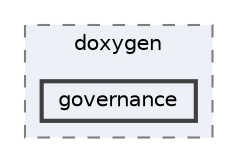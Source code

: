 digraph "external/taskflow/doxygen/governance"
{
 // LATEX_PDF_SIZE
  bgcolor="transparent";
  edge [fontname=Helvetica,fontsize=10,labelfontname=Helvetica,labelfontsize=10];
  node [fontname=Helvetica,fontsize=10,shape=box,height=0.2,width=0.4];
  compound=true
  subgraph clusterdir_56e2c1c47c3f6dd7693de5e2667e6bae {
    graph [ bgcolor="#edf0f7", pencolor="grey50", label="doxygen", fontname=Helvetica,fontsize=10 style="filled,dashed", URL="dir_56e2c1c47c3f6dd7693de5e2667e6bae.html",tooltip=""]
  dir_1715d48462381a4bae9e8d2ff7368c02 [label="governance", fillcolor="#edf0f7", color="grey25", style="filled,bold", URL="dir_1715d48462381a4bae9e8d2ff7368c02.html",tooltip=""];
  }
}
